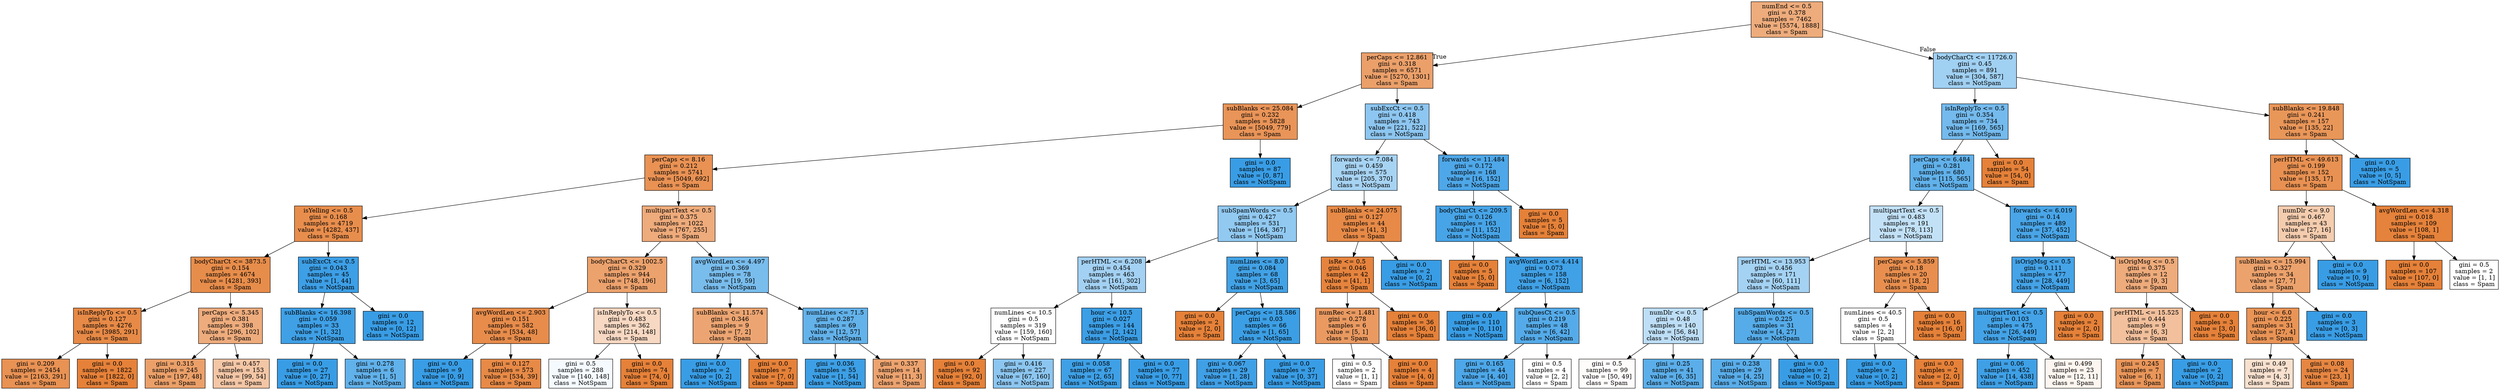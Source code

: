 digraph Tree {
node [shape=box, style="filled", color="black"] ;
0 [label="numEnd <= 0.5\ngini = 0.378\nsamples = 7462\nvalue = [5574, 1888]\nclass = Spam", fillcolor="#eeac7c"] ;
1 [label="perCaps <= 12.861\ngini = 0.318\nsamples = 6571\nvalue = [5270, 1301]\nclass = Spam", fillcolor="#eba06a"] ;
0 -> 1 [labeldistance=2.5, labelangle=45, headlabel="True"] ;
2 [label="subBlanks <= 25.084\ngini = 0.232\nsamples = 5828\nvalue = [5049, 779]\nclass = Spam", fillcolor="#e99458"] ;
1 -> 2 ;
3 [label="perCaps <= 8.16\ngini = 0.212\nsamples = 5741\nvalue = [5049, 692]\nclass = Spam", fillcolor="#e99254"] ;
2 -> 3 ;
4 [label="isYelling <= 0.5\ngini = 0.168\nsamples = 4719\nvalue = [4282, 437]\nclass = Spam", fillcolor="#e88e4d"] ;
3 -> 4 ;
5 [label="bodyCharCt <= 3873.5\ngini = 0.154\nsamples = 4674\nvalue = [4281, 393]\nclass = Spam", fillcolor="#e78d4b"] ;
4 -> 5 ;
6 [label="isInReplyTo <= 0.5\ngini = 0.127\nsamples = 4276\nvalue = [3985, 291]\nclass = Spam", fillcolor="#e78a47"] ;
5 -> 6 ;
7 [label="gini = 0.209\nsamples = 2454\nvalue = [2163, 291]\nclass = Spam", fillcolor="#e89254"] ;
6 -> 7 ;
8 [label="gini = 0.0\nsamples = 1822\nvalue = [1822, 0]\nclass = Spam", fillcolor="#e58139"] ;
6 -> 8 ;
9 [label="perCaps <= 5.345\ngini = 0.381\nsamples = 398\nvalue = [296, 102]\nclass = Spam", fillcolor="#eeac7d"] ;
5 -> 9 ;
10 [label="gini = 0.315\nsamples = 245\nvalue = [197, 48]\nclass = Spam", fillcolor="#eba069"] ;
9 -> 10 ;
11 [label="gini = 0.457\nsamples = 153\nvalue = [99, 54]\nclass = Spam", fillcolor="#f3c6a5"] ;
9 -> 11 ;
12 [label="subExcCt <= 0.5\ngini = 0.043\nsamples = 45\nvalue = [1, 44]\nclass = NotSpam", fillcolor="#3d9fe6"] ;
4 -> 12 ;
13 [label="subBlanks <= 16.398\ngini = 0.059\nsamples = 33\nvalue = [1, 32]\nclass = NotSpam", fillcolor="#3fa0e6"] ;
12 -> 13 ;
14 [label="gini = 0.0\nsamples = 27\nvalue = [0, 27]\nclass = NotSpam", fillcolor="#399de5"] ;
13 -> 14 ;
15 [label="gini = 0.278\nsamples = 6\nvalue = [1, 5]\nclass = NotSpam", fillcolor="#61b1ea"] ;
13 -> 15 ;
16 [label="gini = 0.0\nsamples = 12\nvalue = [0, 12]\nclass = NotSpam", fillcolor="#399de5"] ;
12 -> 16 ;
17 [label="multipartText <= 0.5\ngini = 0.375\nsamples = 1022\nvalue = [767, 255]\nclass = Spam", fillcolor="#eeab7b"] ;
3 -> 17 ;
18 [label="bodyCharCt <= 1002.5\ngini = 0.329\nsamples = 944\nvalue = [748, 196]\nclass = Spam", fillcolor="#eca26d"] ;
17 -> 18 ;
19 [label="avgWordLen <= 2.903\ngini = 0.151\nsamples = 582\nvalue = [534, 48]\nclass = Spam", fillcolor="#e78c4b"] ;
18 -> 19 ;
20 [label="gini = 0.0\nsamples = 9\nvalue = [0, 9]\nclass = NotSpam", fillcolor="#399de5"] ;
19 -> 20 ;
21 [label="gini = 0.127\nsamples = 573\nvalue = [534, 39]\nclass = Spam", fillcolor="#e78a47"] ;
19 -> 21 ;
22 [label="isInReplyTo <= 0.5\ngini = 0.483\nsamples = 362\nvalue = [214, 148]\nclass = Spam", fillcolor="#f7d8c2"] ;
18 -> 22 ;
23 [label="gini = 0.5\nsamples = 288\nvalue = [140, 148]\nclass = NotSpam", fillcolor="#f4fafe"] ;
22 -> 23 ;
24 [label="gini = 0.0\nsamples = 74\nvalue = [74, 0]\nclass = Spam", fillcolor="#e58139"] ;
22 -> 24 ;
25 [label="avgWordLen <= 4.497\ngini = 0.369\nsamples = 78\nvalue = [19, 59]\nclass = NotSpam", fillcolor="#79bded"] ;
17 -> 25 ;
26 [label="subBlanks <= 11.574\ngini = 0.346\nsamples = 9\nvalue = [7, 2]\nclass = Spam", fillcolor="#eca572"] ;
25 -> 26 ;
27 [label="gini = 0.0\nsamples = 2\nvalue = [0, 2]\nclass = NotSpam", fillcolor="#399de5"] ;
26 -> 27 ;
28 [label="gini = 0.0\nsamples = 7\nvalue = [7, 0]\nclass = Spam", fillcolor="#e58139"] ;
26 -> 28 ;
29 [label="numLines <= 71.5\ngini = 0.287\nsamples = 69\nvalue = [12, 57]\nclass = NotSpam", fillcolor="#63b2ea"] ;
25 -> 29 ;
30 [label="gini = 0.036\nsamples = 55\nvalue = [1, 54]\nclass = NotSpam", fillcolor="#3d9fe5"] ;
29 -> 30 ;
31 [label="gini = 0.337\nsamples = 14\nvalue = [11, 3]\nclass = Spam", fillcolor="#eca36f"] ;
29 -> 31 ;
32 [label="gini = 0.0\nsamples = 87\nvalue = [0, 87]\nclass = NotSpam", fillcolor="#399de5"] ;
2 -> 32 ;
33 [label="subExcCt <= 0.5\ngini = 0.418\nsamples = 743\nvalue = [221, 522]\nclass = NotSpam", fillcolor="#8dc6f0"] ;
1 -> 33 ;
34 [label="forwards <= 7.084\ngini = 0.459\nsamples = 575\nvalue = [205, 370]\nclass = NotSpam", fillcolor="#a7d3f3"] ;
33 -> 34 ;
35 [label="subSpamWords <= 0.5\ngini = 0.427\nsamples = 531\nvalue = [164, 367]\nclass = NotSpam", fillcolor="#91c9f1"] ;
34 -> 35 ;
36 [label="perHTML <= 6.208\ngini = 0.454\nsamples = 463\nvalue = [161, 302]\nclass = NotSpam", fillcolor="#a3d1f3"] ;
35 -> 36 ;
37 [label="numLines <= 10.5\ngini = 0.5\nsamples = 319\nvalue = [159, 160]\nclass = NotSpam", fillcolor="#fefeff"] ;
36 -> 37 ;
38 [label="gini = 0.0\nsamples = 92\nvalue = [92, 0]\nclass = Spam", fillcolor="#e58139"] ;
37 -> 38 ;
39 [label="gini = 0.416\nsamples = 227\nvalue = [67, 160]\nclass = NotSpam", fillcolor="#8cc6f0"] ;
37 -> 39 ;
40 [label="hour <= 10.5\ngini = 0.027\nsamples = 144\nvalue = [2, 142]\nclass = NotSpam", fillcolor="#3c9ee5"] ;
36 -> 40 ;
41 [label="gini = 0.058\nsamples = 67\nvalue = [2, 65]\nclass = NotSpam", fillcolor="#3fa0e6"] ;
40 -> 41 ;
42 [label="gini = 0.0\nsamples = 77\nvalue = [0, 77]\nclass = NotSpam", fillcolor="#399de5"] ;
40 -> 42 ;
43 [label="numLines <= 8.0\ngini = 0.084\nsamples = 68\nvalue = [3, 65]\nclass = NotSpam", fillcolor="#42a2e6"] ;
35 -> 43 ;
44 [label="gini = 0.0\nsamples = 2\nvalue = [2, 0]\nclass = Spam", fillcolor="#e58139"] ;
43 -> 44 ;
45 [label="perCaps <= 18.586\ngini = 0.03\nsamples = 66\nvalue = [1, 65]\nclass = NotSpam", fillcolor="#3c9fe5"] ;
43 -> 45 ;
46 [label="gini = 0.067\nsamples = 29\nvalue = [1, 28]\nclass = NotSpam", fillcolor="#40a0e6"] ;
45 -> 46 ;
47 [label="gini = 0.0\nsamples = 37\nvalue = [0, 37]\nclass = NotSpam", fillcolor="#399de5"] ;
45 -> 47 ;
48 [label="subBlanks <= 24.075\ngini = 0.127\nsamples = 44\nvalue = [41, 3]\nclass = Spam", fillcolor="#e78a47"] ;
34 -> 48 ;
49 [label="isRe <= 0.5\ngini = 0.046\nsamples = 42\nvalue = [41, 1]\nclass = Spam", fillcolor="#e6843e"] ;
48 -> 49 ;
50 [label="numRec <= 1.481\ngini = 0.278\nsamples = 6\nvalue = [5, 1]\nclass = Spam", fillcolor="#ea9a61"] ;
49 -> 50 ;
51 [label="gini = 0.5\nsamples = 2\nvalue = [1, 1]\nclass = Spam", fillcolor="#ffffff"] ;
50 -> 51 ;
52 [label="gini = 0.0\nsamples = 4\nvalue = [4, 0]\nclass = Spam", fillcolor="#e58139"] ;
50 -> 52 ;
53 [label="gini = 0.0\nsamples = 36\nvalue = [36, 0]\nclass = Spam", fillcolor="#e58139"] ;
49 -> 53 ;
54 [label="gini = 0.0\nsamples = 2\nvalue = [0, 2]\nclass = NotSpam", fillcolor="#399de5"] ;
48 -> 54 ;
55 [label="forwards <= 11.484\ngini = 0.172\nsamples = 168\nvalue = [16, 152]\nclass = NotSpam", fillcolor="#4ea7e8"] ;
33 -> 55 ;
56 [label="bodyCharCt <= 209.5\ngini = 0.126\nsamples = 163\nvalue = [11, 152]\nclass = NotSpam", fillcolor="#47a4e7"] ;
55 -> 56 ;
57 [label="gini = 0.0\nsamples = 5\nvalue = [5, 0]\nclass = Spam", fillcolor="#e58139"] ;
56 -> 57 ;
58 [label="avgWordLen <= 4.414\ngini = 0.073\nsamples = 158\nvalue = [6, 152]\nclass = NotSpam", fillcolor="#41a1e6"] ;
56 -> 58 ;
59 [label="gini = 0.0\nsamples = 110\nvalue = [0, 110]\nclass = NotSpam", fillcolor="#399de5"] ;
58 -> 59 ;
60 [label="subQuesCt <= 0.5\ngini = 0.219\nsamples = 48\nvalue = [6, 42]\nclass = NotSpam", fillcolor="#55abe9"] ;
58 -> 60 ;
61 [label="gini = 0.165\nsamples = 44\nvalue = [4, 40]\nclass = NotSpam", fillcolor="#4da7e8"] ;
60 -> 61 ;
62 [label="gini = 0.5\nsamples = 4\nvalue = [2, 2]\nclass = Spam", fillcolor="#ffffff"] ;
60 -> 62 ;
63 [label="gini = 0.0\nsamples = 5\nvalue = [5, 0]\nclass = Spam", fillcolor="#e58139"] ;
55 -> 63 ;
64 [label="bodyCharCt <= 11726.0\ngini = 0.45\nsamples = 891\nvalue = [304, 587]\nclass = NotSpam", fillcolor="#a0d0f2"] ;
0 -> 64 [labeldistance=2.5, labelangle=-45, headlabel="False"] ;
65 [label="isInReplyTo <= 0.5\ngini = 0.354\nsamples = 734\nvalue = [169, 565]\nclass = NotSpam", fillcolor="#74baed"] ;
64 -> 65 ;
66 [label="perCaps <= 6.484\ngini = 0.281\nsamples = 680\nvalue = [115, 565]\nclass = NotSpam", fillcolor="#61b1ea"] ;
65 -> 66 ;
67 [label="multipartText <= 0.5\ngini = 0.483\nsamples = 191\nvalue = [78, 113]\nclass = NotSpam", fillcolor="#c2e1f7"] ;
66 -> 67 ;
68 [label="perHTML <= 13.953\ngini = 0.456\nsamples = 171\nvalue = [60, 111]\nclass = NotSpam", fillcolor="#a4d2f3"] ;
67 -> 68 ;
69 [label="numDlr <= 0.5\ngini = 0.48\nsamples = 140\nvalue = [56, 84]\nclass = NotSpam", fillcolor="#bddef6"] ;
68 -> 69 ;
70 [label="gini = 0.5\nsamples = 99\nvalue = [50, 49]\nclass = Spam", fillcolor="#fefcfb"] ;
69 -> 70 ;
71 [label="gini = 0.25\nsamples = 41\nvalue = [6, 35]\nclass = NotSpam", fillcolor="#5baee9"] ;
69 -> 71 ;
72 [label="subSpamWords <= 0.5\ngini = 0.225\nsamples = 31\nvalue = [4, 27]\nclass = NotSpam", fillcolor="#56ace9"] ;
68 -> 72 ;
73 [label="gini = 0.238\nsamples = 29\nvalue = [4, 25]\nclass = NotSpam", fillcolor="#59ade9"] ;
72 -> 73 ;
74 [label="gini = 0.0\nsamples = 2\nvalue = [0, 2]\nclass = NotSpam", fillcolor="#399de5"] ;
72 -> 74 ;
75 [label="perCaps <= 5.859\ngini = 0.18\nsamples = 20\nvalue = [18, 2]\nclass = Spam", fillcolor="#e88f4f"] ;
67 -> 75 ;
76 [label="numLines <= 40.5\ngini = 0.5\nsamples = 4\nvalue = [2, 2]\nclass = Spam", fillcolor="#ffffff"] ;
75 -> 76 ;
77 [label="gini = 0.0\nsamples = 2\nvalue = [0, 2]\nclass = NotSpam", fillcolor="#399de5"] ;
76 -> 77 ;
78 [label="gini = 0.0\nsamples = 2\nvalue = [2, 0]\nclass = Spam", fillcolor="#e58139"] ;
76 -> 78 ;
79 [label="gini = 0.0\nsamples = 16\nvalue = [16, 0]\nclass = Spam", fillcolor="#e58139"] ;
75 -> 79 ;
80 [label="forwards <= 6.019\ngini = 0.14\nsamples = 489\nvalue = [37, 452]\nclass = NotSpam", fillcolor="#49a5e7"] ;
66 -> 80 ;
81 [label="isOrigMsg <= 0.5\ngini = 0.111\nsamples = 477\nvalue = [28, 449]\nclass = NotSpam", fillcolor="#45a3e7"] ;
80 -> 81 ;
82 [label="multipartText <= 0.5\ngini = 0.103\nsamples = 475\nvalue = [26, 449]\nclass = NotSpam", fillcolor="#44a3e7"] ;
81 -> 82 ;
83 [label="gini = 0.06\nsamples = 452\nvalue = [14, 438]\nclass = NotSpam", fillcolor="#3fa0e6"] ;
82 -> 83 ;
84 [label="gini = 0.499\nsamples = 23\nvalue = [12, 11]\nclass = Spam", fillcolor="#fdf5ef"] ;
82 -> 84 ;
85 [label="gini = 0.0\nsamples = 2\nvalue = [2, 0]\nclass = Spam", fillcolor="#e58139"] ;
81 -> 85 ;
86 [label="isOrigMsg <= 0.5\ngini = 0.375\nsamples = 12\nvalue = [9, 3]\nclass = Spam", fillcolor="#eeab7b"] ;
80 -> 86 ;
87 [label="perHTML <= 15.525\ngini = 0.444\nsamples = 9\nvalue = [6, 3]\nclass = Spam", fillcolor="#f2c09c"] ;
86 -> 87 ;
88 [label="gini = 0.245\nsamples = 7\nvalue = [6, 1]\nclass = Spam", fillcolor="#e9965a"] ;
87 -> 88 ;
89 [label="gini = 0.0\nsamples = 2\nvalue = [0, 2]\nclass = NotSpam", fillcolor="#399de5"] ;
87 -> 89 ;
90 [label="gini = 0.0\nsamples = 3\nvalue = [3, 0]\nclass = Spam", fillcolor="#e58139"] ;
86 -> 90 ;
91 [label="gini = 0.0\nsamples = 54\nvalue = [54, 0]\nclass = Spam", fillcolor="#e58139"] ;
65 -> 91 ;
92 [label="subBlanks <= 19.848\ngini = 0.241\nsamples = 157\nvalue = [135, 22]\nclass = Spam", fillcolor="#e99659"] ;
64 -> 92 ;
93 [label="perHTML <= 49.613\ngini = 0.199\nsamples = 152\nvalue = [135, 17]\nclass = Spam", fillcolor="#e89152"] ;
92 -> 93 ;
94 [label="numDlr <= 9.0\ngini = 0.467\nsamples = 43\nvalue = [27, 16]\nclass = Spam", fillcolor="#f4ccae"] ;
93 -> 94 ;
95 [label="subBlanks <= 15.994\ngini = 0.327\nsamples = 34\nvalue = [27, 7]\nclass = Spam", fillcolor="#eca26c"] ;
94 -> 95 ;
96 [label="hour <= 6.0\ngini = 0.225\nsamples = 31\nvalue = [27, 4]\nclass = Spam", fillcolor="#e99456"] ;
95 -> 96 ;
97 [label="gini = 0.49\nsamples = 7\nvalue = [4, 3]\nclass = Spam", fillcolor="#f8e0ce"] ;
96 -> 97 ;
98 [label="gini = 0.08\nsamples = 24\nvalue = [23, 1]\nclass = Spam", fillcolor="#e68642"] ;
96 -> 98 ;
99 [label="gini = 0.0\nsamples = 3\nvalue = [0, 3]\nclass = NotSpam", fillcolor="#399de5"] ;
95 -> 99 ;
100 [label="gini = 0.0\nsamples = 9\nvalue = [0, 9]\nclass = NotSpam", fillcolor="#399de5"] ;
94 -> 100 ;
101 [label="avgWordLen <= 4.318\ngini = 0.018\nsamples = 109\nvalue = [108, 1]\nclass = Spam", fillcolor="#e5823b"] ;
93 -> 101 ;
102 [label="gini = 0.0\nsamples = 107\nvalue = [107, 0]\nclass = Spam", fillcolor="#e58139"] ;
101 -> 102 ;
103 [label="gini = 0.5\nsamples = 2\nvalue = [1, 1]\nclass = Spam", fillcolor="#ffffff"] ;
101 -> 103 ;
104 [label="gini = 0.0\nsamples = 5\nvalue = [0, 5]\nclass = NotSpam", fillcolor="#399de5"] ;
92 -> 104 ;
}